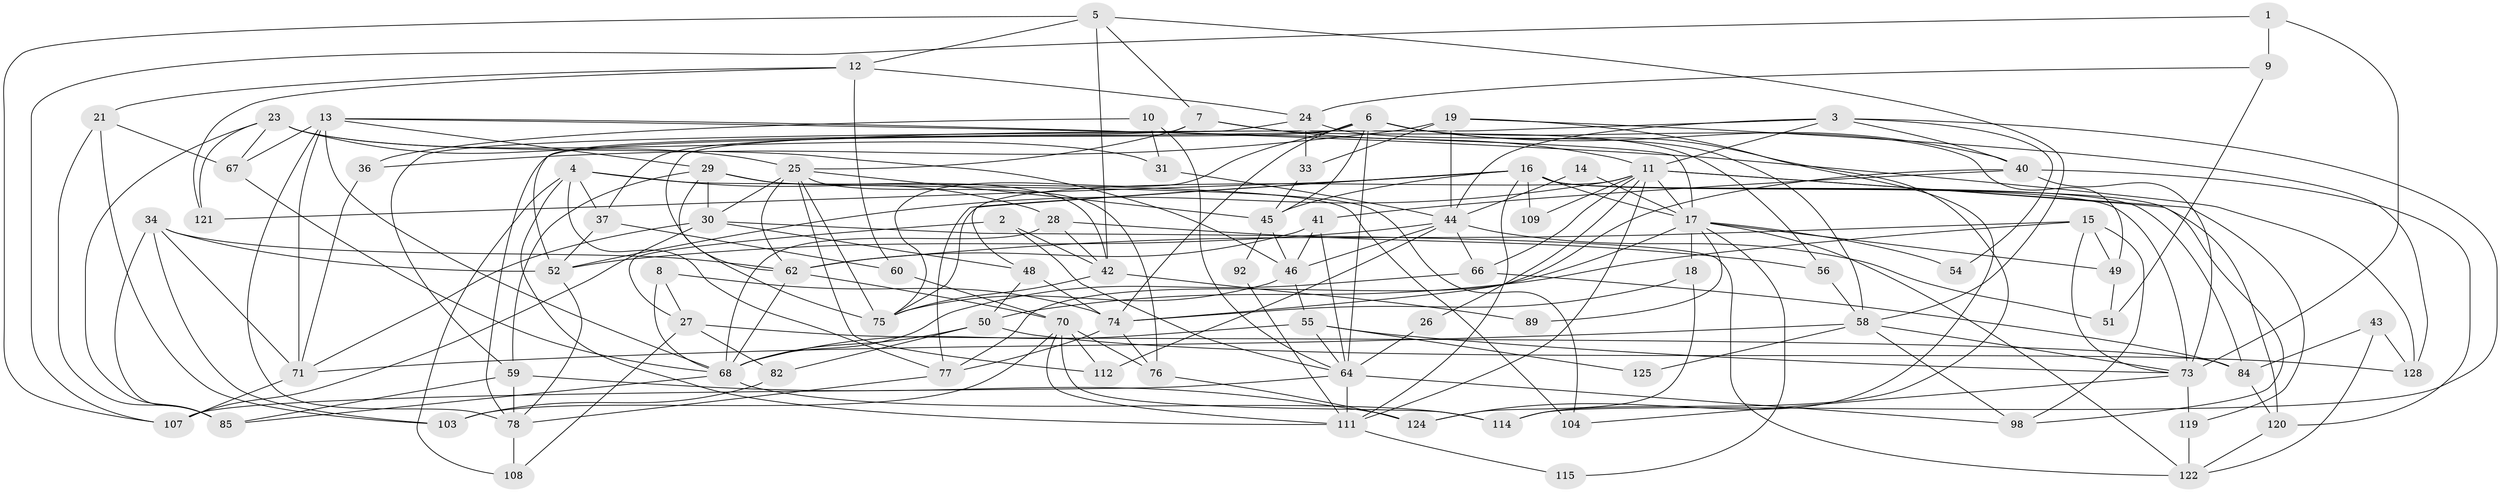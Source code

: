 // original degree distribution, {3: 0.29457364341085274, 5: 0.1937984496124031, 4: 0.3023255813953488, 2: 0.10852713178294573, 8: 0.031007751937984496, 7: 0.031007751937984496, 6: 0.031007751937984496, 9: 0.007751937984496124}
// Generated by graph-tools (version 1.1) at 2025/41/03/06/25 10:41:56]
// undirected, 86 vertices, 209 edges
graph export_dot {
graph [start="1"]
  node [color=gray90,style=filled];
  1;
  2;
  3 [super="+105"];
  4 [super="+101"];
  5;
  6 [super="+100"];
  7 [super="+32"];
  8;
  9 [super="+35"];
  10;
  11 [super="+90"];
  12 [super="+20"];
  13 [super="+22"];
  14;
  15 [super="+38"];
  16 [super="+99"];
  17 [super="+88"];
  18;
  19 [super="+86"];
  21 [super="+113"];
  23 [super="+57"];
  24 [super="+102"];
  25 [super="+39"];
  26;
  27;
  28 [super="+94"];
  29 [super="+72"];
  30 [super="+47"];
  31;
  33;
  34 [super="+61"];
  36;
  37 [super="+87"];
  40 [super="+96"];
  41;
  42 [super="+116"];
  43;
  44 [super="+83"];
  45 [super="+80"];
  46 [super="+63"];
  48;
  49;
  50 [super="+79"];
  51;
  52 [super="+53"];
  54;
  55 [super="+65"];
  56;
  58 [super="+117"];
  59;
  60;
  62 [super="+106"];
  64 [super="+69"];
  66 [super="+91"];
  67;
  68 [super="+110"];
  70 [super="+93"];
  71 [super="+81"];
  73 [super="+95"];
  74 [super="+129"];
  75 [super="+126"];
  76;
  77;
  78 [super="+97"];
  82;
  84;
  85 [super="+118"];
  89;
  92;
  98;
  103 [super="+123"];
  104;
  107;
  108;
  109;
  111;
  112;
  114;
  115;
  119;
  120;
  121;
  122 [super="+127"];
  124;
  125;
  128;
  1 -- 73;
  1 -- 107;
  1 -- 9;
  2 -- 64;
  2 -- 27;
  2 -- 42;
  3 -- 114;
  3 -- 54;
  3 -- 11;
  3 -- 44;
  3 -- 62;
  3 -- 40;
  4 -- 111;
  4 -- 28;
  4 -- 104;
  4 -- 108;
  4 -- 77;
  4 -- 37;
  5 -- 107;
  5 -- 42;
  5 -- 12;
  5 -- 58;
  5 -- 7;
  6 -- 75;
  6 -- 74;
  6 -- 64 [weight=2];
  6 -- 49;
  6 -- 114;
  6 -- 37;
  6 -- 45;
  6 -- 78;
  6 -- 40;
  7 -- 52;
  7 -- 56;
  7 -- 11;
  7 -- 25;
  8 -- 68;
  8 -- 27;
  8 -- 74;
  9 -- 51;
  9 -- 24;
  10 -- 36;
  10 -- 31;
  10 -- 64;
  11 -- 98;
  11 -- 17 [weight=2];
  11 -- 26;
  11 -- 75;
  11 -- 109;
  11 -- 119;
  11 -- 111;
  11 -- 66;
  11 -- 52;
  12 -- 60;
  12 -- 121;
  12 -- 21;
  12 -- 24;
  13 -- 67;
  13 -- 128;
  13 -- 78;
  13 -- 17;
  13 -- 29;
  13 -- 68;
  13 -- 71 [weight=2];
  14 -- 44;
  14 -- 17;
  15 -- 98;
  15 -- 62;
  15 -- 50;
  15 -- 49;
  15 -- 73;
  16 -- 84;
  16 -- 77;
  16 -- 109;
  16 -- 111;
  16 -- 121;
  16 -- 17;
  16 -- 48;
  16 -- 120;
  16 -- 73;
  16 -- 45;
  17 -- 18;
  17 -- 77;
  17 -- 49;
  17 -- 115;
  17 -- 54;
  17 -- 89;
  17 -- 122;
  18 -- 124;
  18 -- 74;
  19 -- 128;
  19 -- 33;
  19 -- 36;
  19 -- 124;
  19 -- 44;
  21 -- 85;
  21 -- 67;
  21 -- 103;
  23 -- 121;
  23 -- 25;
  23 -- 31 [weight=2];
  23 -- 85;
  23 -- 67;
  23 -- 46;
  24 -- 33;
  24 -- 58;
  24 -- 59;
  25 -- 112;
  25 -- 62;
  25 -- 30;
  25 -- 76;
  25 -- 45;
  25 -- 75;
  26 -- 64;
  27 -- 108;
  27 -- 82;
  27 -- 84;
  28 -- 68;
  28 -- 42;
  28 -- 56;
  29 -- 104;
  29 -- 42;
  29 -- 59;
  29 -- 75;
  29 -- 30;
  30 -- 48;
  30 -- 107;
  30 -- 71;
  30 -- 122;
  31 -- 44;
  33 -- 45;
  34 -- 62;
  34 -- 103;
  34 -- 71;
  34 -- 52;
  34 -- 85;
  36 -- 71;
  37 -- 60;
  37 -- 52;
  40 -- 41;
  40 -- 120;
  40 -- 73;
  40 -- 74;
  41 -- 64;
  41 -- 62;
  41 -- 46;
  42 -- 89;
  42 -- 75;
  43 -- 128;
  43 -- 84;
  43 -- 122;
  44 -- 51;
  44 -- 66;
  44 -- 112;
  44 -- 46;
  44 -- 52;
  45 -- 92;
  45 -- 46;
  46 -- 55;
  46 -- 75;
  48 -- 50;
  48 -- 74;
  49 -- 51;
  50 -- 82;
  50 -- 68;
  50 -- 128;
  52 -- 78;
  55 -- 125;
  55 -- 73;
  55 -- 68;
  55 -- 64;
  56 -- 58;
  58 -- 71;
  58 -- 98;
  58 -- 125;
  58 -- 73;
  59 -- 85;
  59 -- 124;
  59 -- 78;
  60 -- 70;
  62 -- 68;
  62 -- 70;
  64 -- 111;
  64 -- 98;
  64 -- 107;
  66 -- 84;
  66 -- 68;
  67 -- 68;
  68 -- 114;
  68 -- 85;
  70 -- 76;
  70 -- 112;
  70 -- 114;
  70 -- 111;
  70 -- 103;
  71 -- 107;
  73 -- 119;
  73 -- 104;
  74 -- 76;
  74 -- 77;
  76 -- 124;
  77 -- 78;
  78 -- 108;
  82 -- 103;
  84 -- 120;
  92 -- 111;
  111 -- 115;
  119 -- 122;
  120 -- 122;
}
